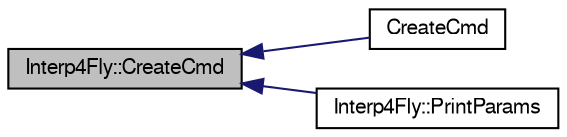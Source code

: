 digraph "Interp4Fly::CreateCmd"
{
  edge [fontname="FreeSans",fontsize="10",labelfontname="FreeSans",labelfontsize="10"];
  node [fontname="FreeSans",fontsize="10",shape=record];
  rankdir="LR";
  Node1 [label="Interp4Fly::CreateCmd",height=0.2,width=0.4,color="black", fillcolor="grey75", style="filled", fontcolor="black"];
  Node1 -> Node2 [dir="back",color="midnightblue",fontsize="10",style="solid",fontname="FreeSans"];
  Node2 [label="CreateCmd",height=0.2,width=0.4,color="black", fillcolor="white", style="filled",URL="$_interp4_fly_8cpp.html#ad4f8d6a4dc782b0f28c6d962b417afdb"];
  Node1 -> Node3 [dir="back",color="midnightblue",fontsize="10",style="solid",fontname="FreeSans"];
  Node3 [label="Interp4Fly::PrintParams",height=0.2,width=0.4,color="black", fillcolor="white", style="filled",URL="$class_interp4_fly.html#af7587acc60d7904c8b16266e0781113e"];
}
